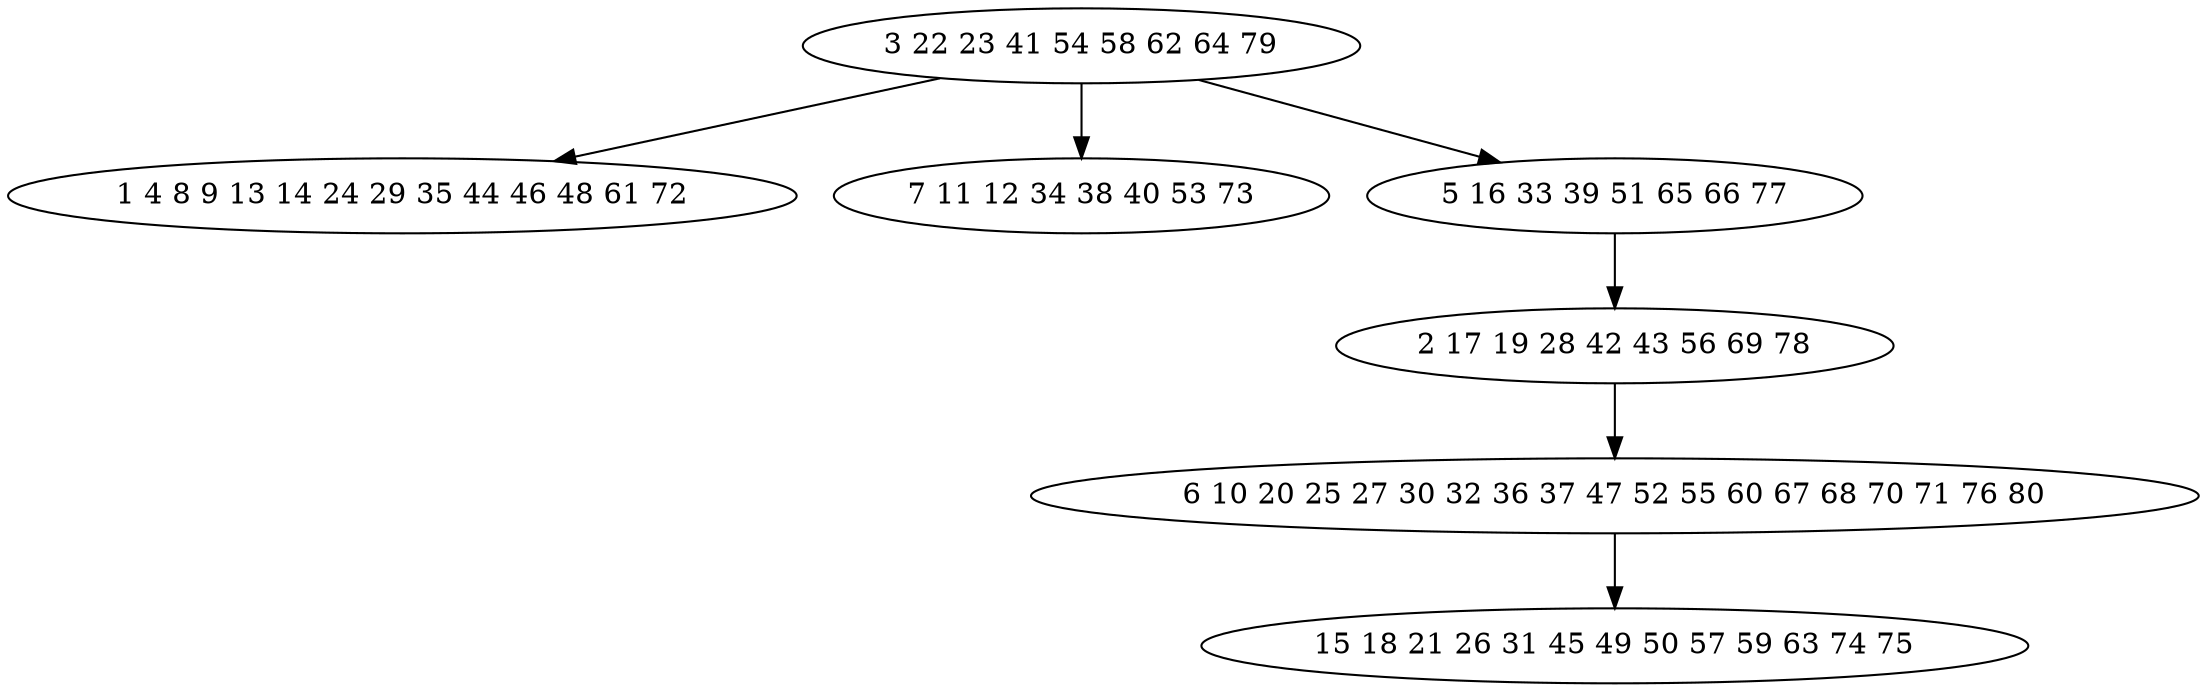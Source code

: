 digraph true_tree {
	"0" -> "1"
	"0" -> "2"
	"0" -> "3"
	"3" -> "4"
	"4" -> "5"
	"5" -> "6"
	"0" [label="3 22 23 41 54 58 62 64 79"];
	"1" [label="1 4 8 9 13 14 24 29 35 44 46 48 61 72"];
	"2" [label="7 11 12 34 38 40 53 73"];
	"3" [label="5 16 33 39 51 65 66 77"];
	"4" [label="2 17 19 28 42 43 56 69 78"];
	"5" [label="6 10 20 25 27 30 32 36 37 47 52 55 60 67 68 70 71 76 80"];
	"6" [label="15 18 21 26 31 45 49 50 57 59 63 74 75"];
}
